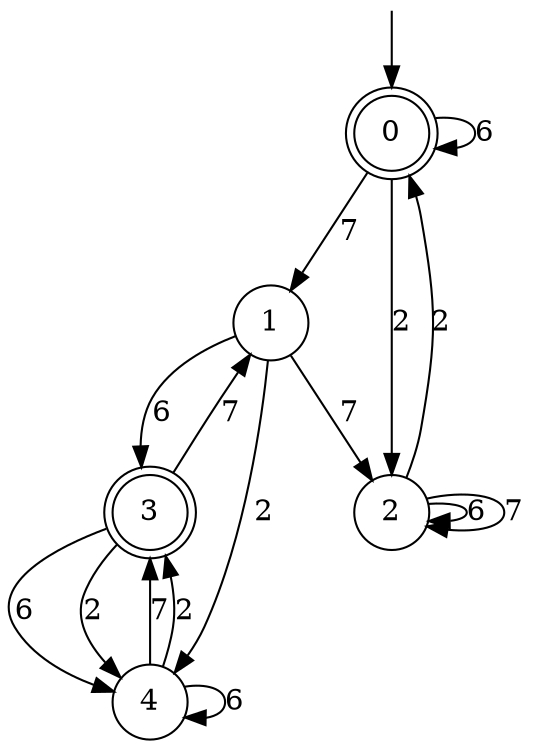digraph g {

	s0 [shape="doublecircle" label="0"];
	s1 [shape="circle" label="1"];
	s2 [shape="circle" label="2"];
	s3 [shape="doublecircle" label="3"];
	s4 [shape="circle" label="4"];
	s0 -> s0 [label="6"];
	s0 -> s1 [label="7"];
	s0 -> s2 [label="2"];
	s1 -> s3 [label="6"];
	s1 -> s2 [label="7"];
	s1 -> s4 [label="2"];
	s2 -> s2 [label="6"];
	s2 -> s2 [label="7"];
	s2 -> s0 [label="2"];
	s3 -> s4 [label="6"];
	s3 -> s1 [label="7"];
	s3 -> s4 [label="2"];
	s4 -> s4 [label="6"];
	s4 -> s3 [label="7"];
	s4 -> s3 [label="2"];

__start0 [label="" shape="none" width="0" height="0"];
__start0 -> s0;

}
